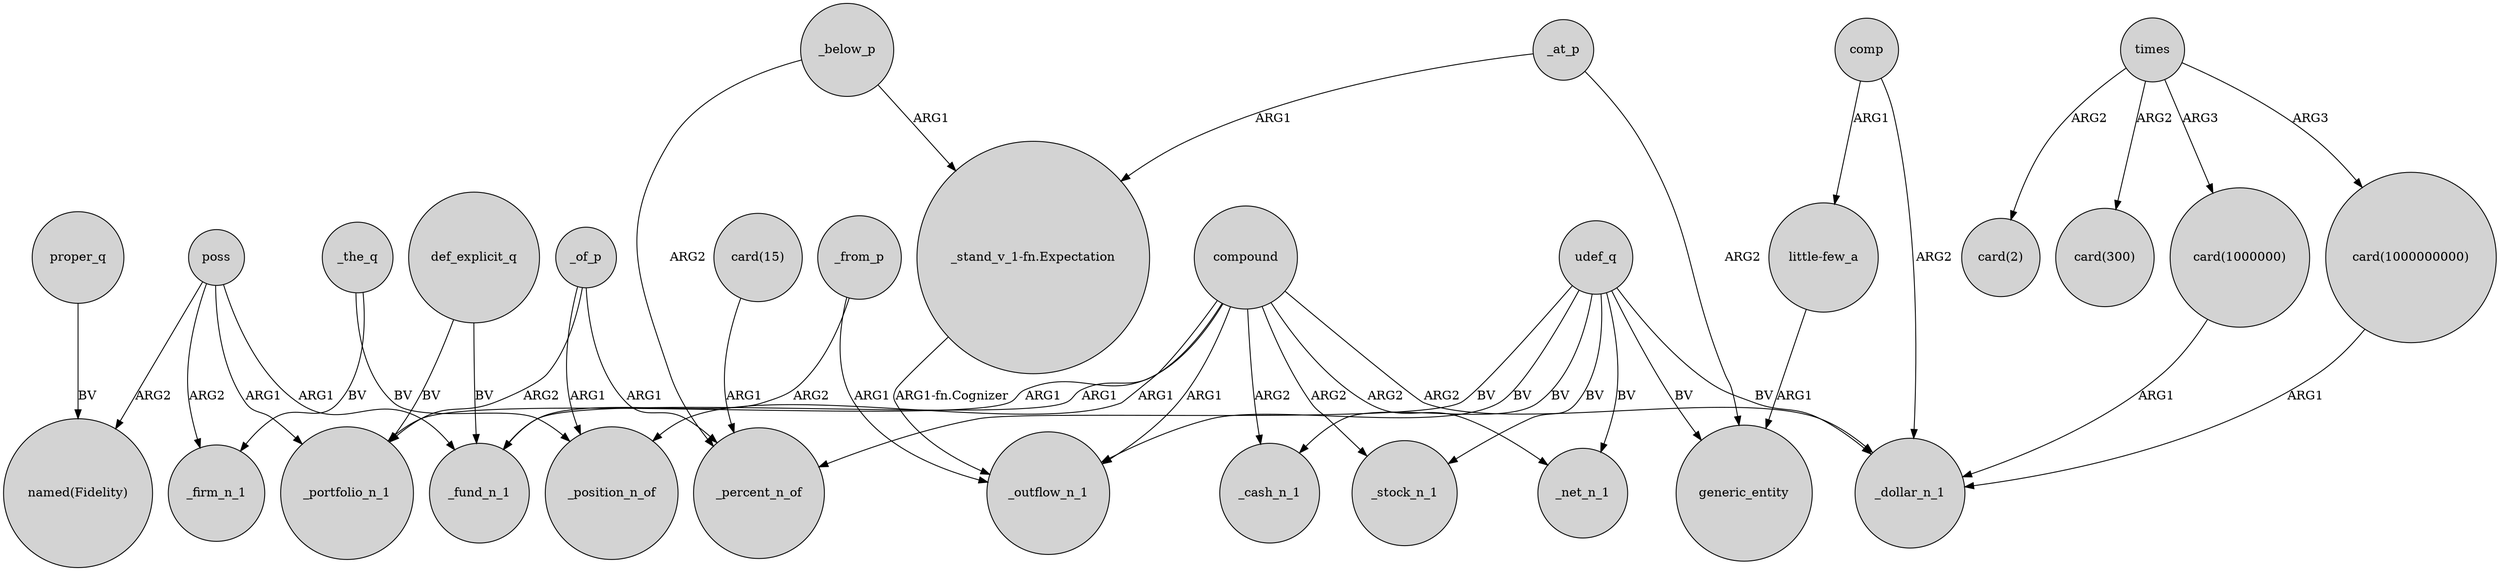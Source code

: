 digraph {
	node [shape=circle style=filled]
	"card(1000000000)" -> _dollar_n_1 [label=ARG1]
	def_explicit_q -> _fund_n_1 [label=BV]
	udef_q -> _cash_n_1 [label=BV]
	_below_p -> _percent_n_of [label=ARG2]
	_the_q -> _position_n_of [label=BV]
	compound -> _net_n_1 [label=ARG2]
	_from_p -> _fund_n_1 [label=ARG2]
	comp -> _dollar_n_1 [label=ARG2]
	compound -> _cash_n_1 [label=ARG2]
	_at_p -> "_stand_v_1-fn.Expectation" [label=ARG1]
	poss -> _fund_n_1 [label=ARG1]
	compound -> _outflow_n_1 [label=ARG1]
	compound -> _portfolio_n_1 [label=ARG1]
	times -> "card(1000000)" [label=ARG3]
	compound -> _position_n_of [label=ARG1]
	times -> "card(2)" [label=ARG2]
	compound -> _dollar_n_1 [label=ARG2]
	times -> "card(1000000000)" [label=ARG3]
	_of_p -> _percent_n_of [label=ARG1]
	times -> "card(300)" [label=ARG2]
	_below_p -> "_stand_v_1-fn.Expectation" [label=ARG1]
	"_stand_v_1-fn.Expectation" -> _outflow_n_1 [label="ARG1-fn.Cognizer"]
	udef_q -> generic_entity [label=BV]
	"little-few_a" -> generic_entity [label=ARG1]
	udef_q -> _stock_n_1 [label=BV]
	_of_p -> _portfolio_n_1 [label=ARG2]
	poss -> "named(Fidelity)" [label=ARG2]
	_the_q -> _firm_n_1 [label=BV]
	udef_q -> _percent_n_of [label=BV]
	_of_p -> _position_n_of [label=ARG1]
	udef_q -> _net_n_1 [label=BV]
	compound -> _stock_n_1 [label=ARG2]
	udef_q -> _dollar_n_1 [label=BV]
	"card(1000000)" -> _dollar_n_1 [label=ARG1]
	"card(15)" -> _percent_n_of [label=ARG1]
	poss -> _portfolio_n_1 [label=ARG1]
	comp -> "little-few_a" [label=ARG1]
	def_explicit_q -> _portfolio_n_1 [label=BV]
	poss -> _firm_n_1 [label=ARG2]
	proper_q -> "named(Fidelity)" [label=BV]
	compound -> _fund_n_1 [label=ARG1]
	_from_p -> _outflow_n_1 [label=ARG1]
	udef_q -> _outflow_n_1 [label=BV]
	_at_p -> generic_entity [label=ARG2]
}
